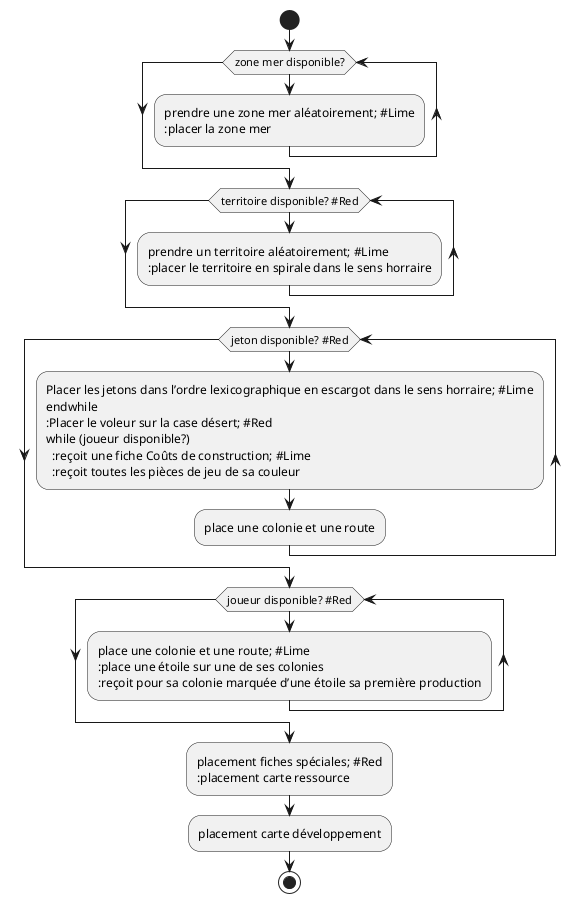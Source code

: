 @startuml
start
while (zone mer disponible?)
  :prendre une zone mer aléatoirement; #Lime
  :placer la zone mer;
endwhile
while (territoire disponible? #Red)
  :prendre un territoire aléatoirement; #Lime
  :placer le territoire en spirale dans le sens horraire;
endwhile
while (jeton disponible? #Red)
  :Placer les jetons dans l’ordre lexicographique en escargot dans le sens horraire; #Lime
endwhile
:Placer le voleur sur la case désert; #Red
while (joueur disponible?)
  :reçoit une fiche Coûts de construction; #Lime
  :reçoit toutes les pièces de jeu de sa couleur;
  :place une colonie et une route;
endwhile
while (joueur disponible? #Red)
  :place une colonie et une route; #Lime
  :place une étoile sur une de ses colonies
  :reçoit pour sa colonie marquée d’une étoile sa première production;
endwhile
:placement fiches spéciales; #Red
:placement carte ressource;
:placement carte développement;
stop
@enduml
